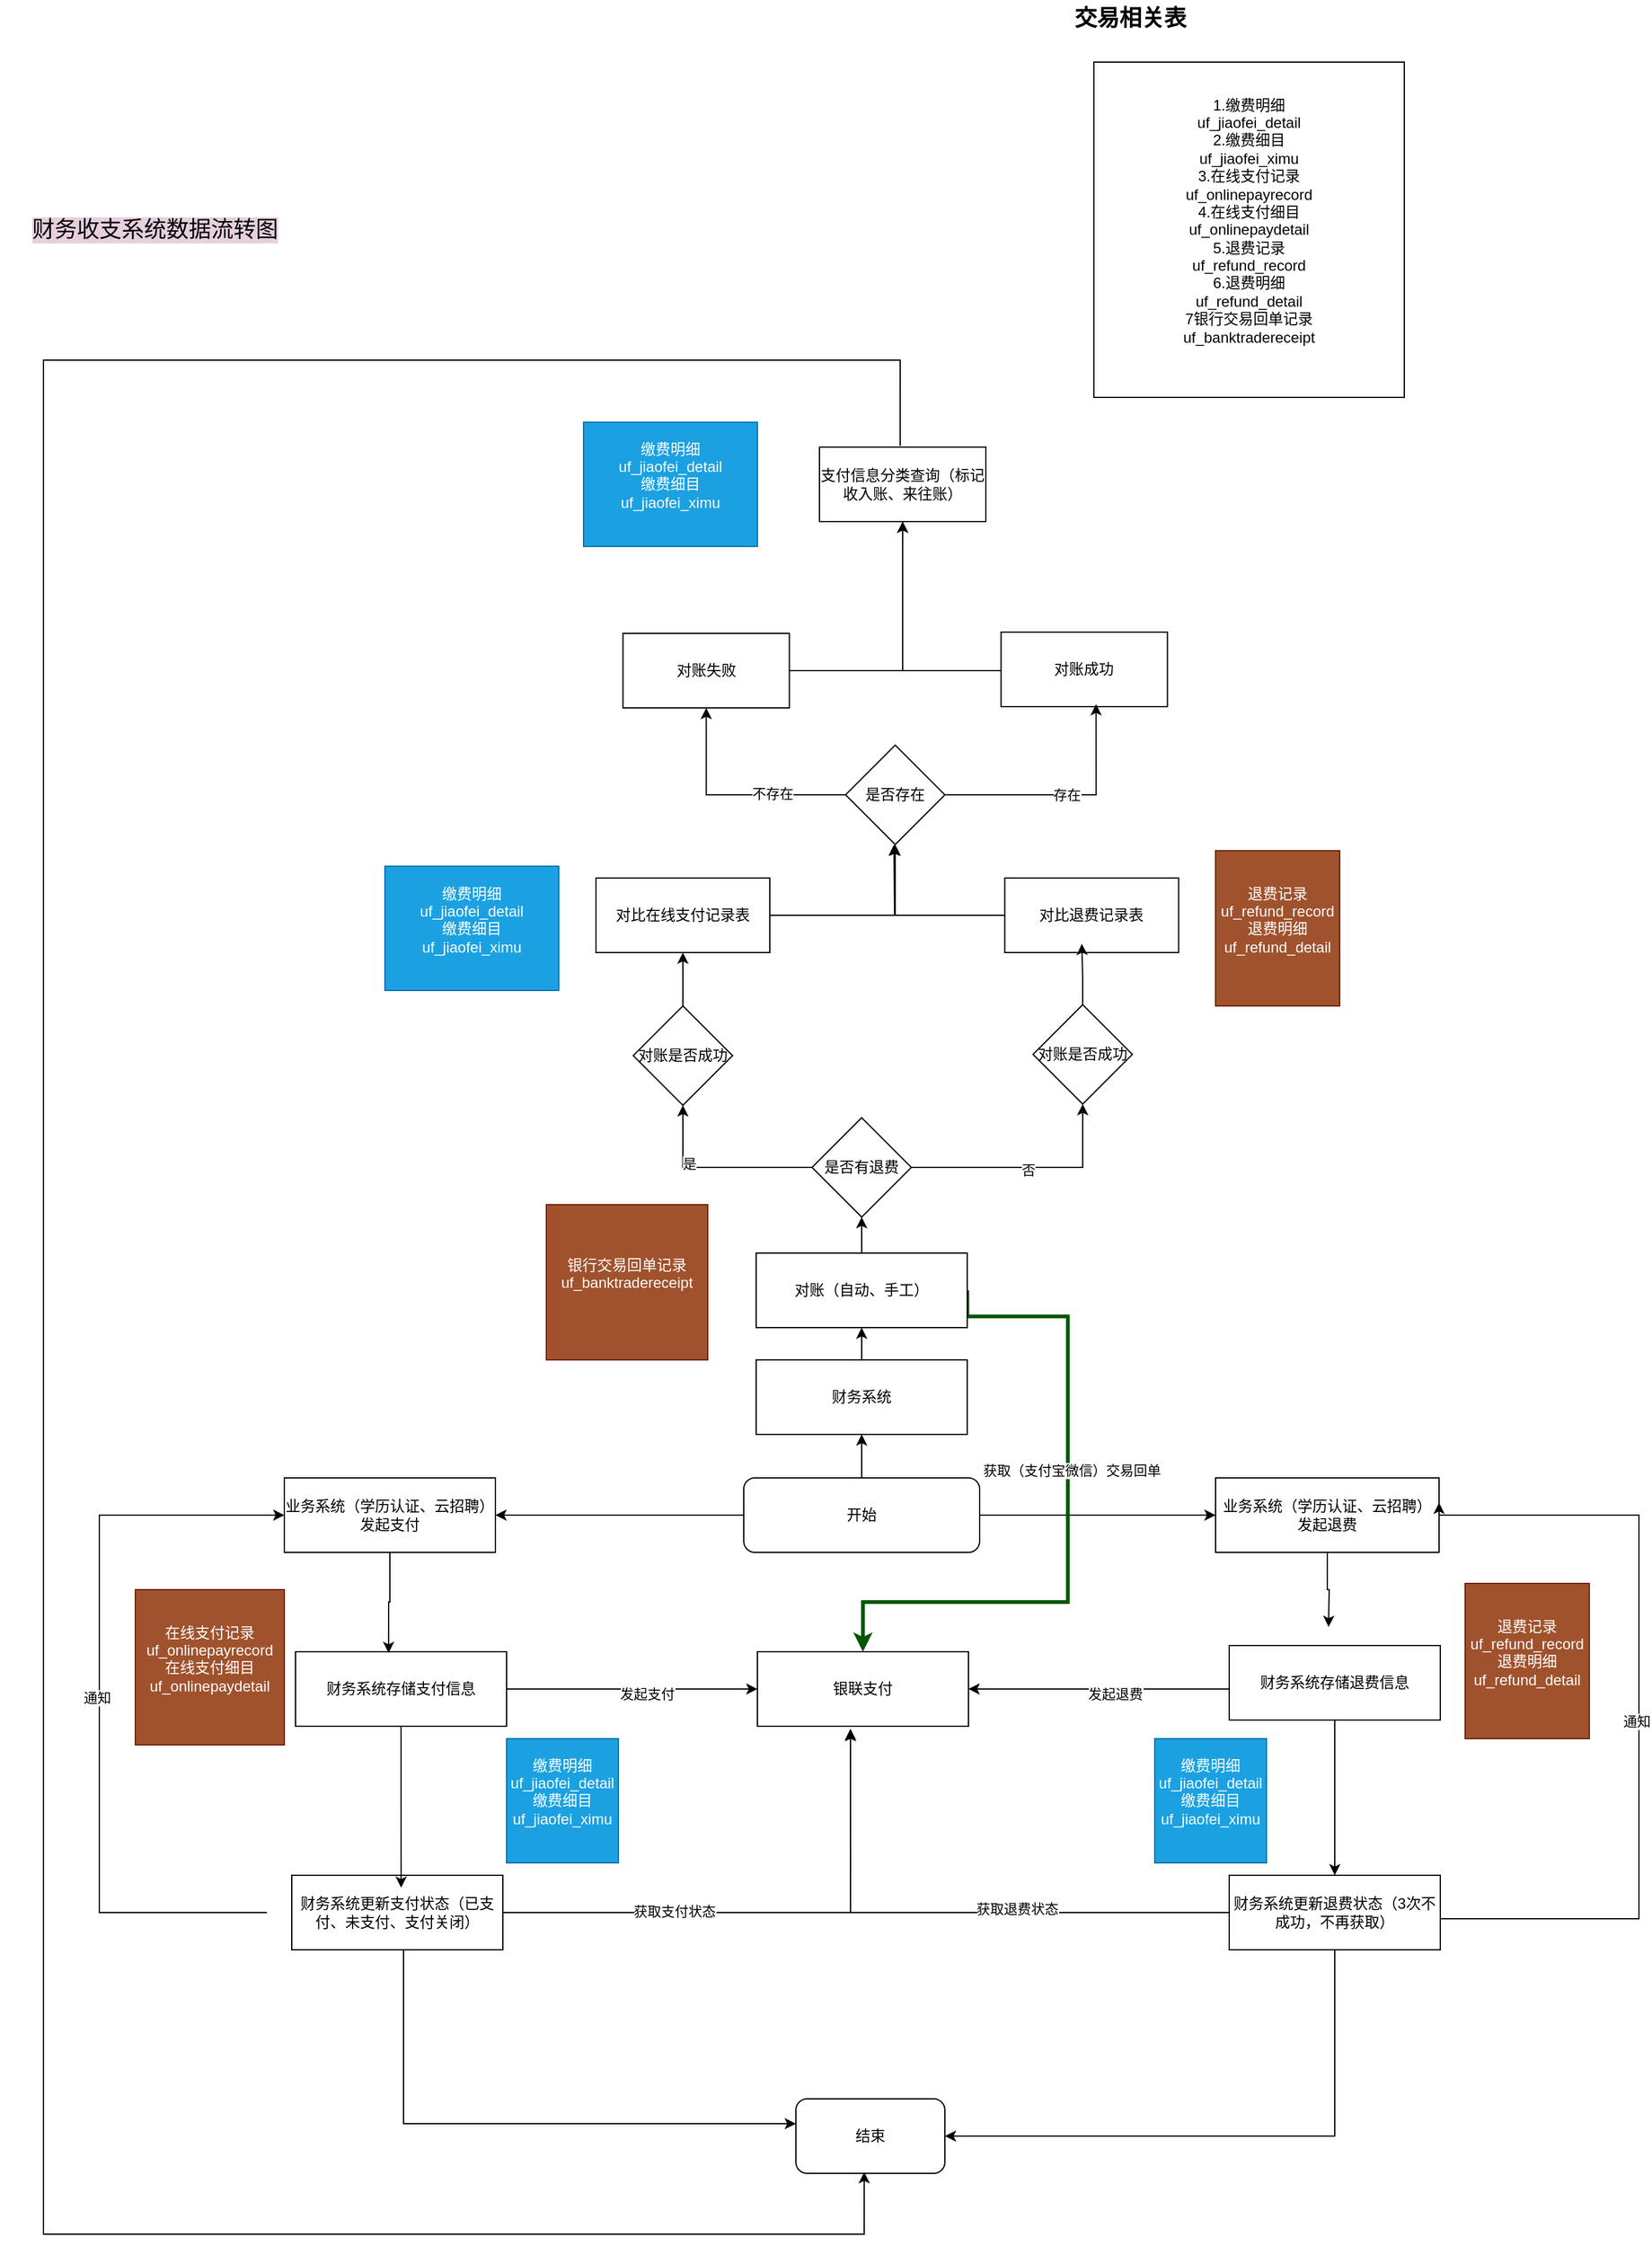 <mxfile version="24.2.5" type="github">
  <diagram name="第 1 页" id="xtZ3JJa1oMo9SXhtJ2GA">
    <mxGraphModel dx="2081" dy="1913" grid="1" gridSize="10" guides="1" tooltips="1" connect="1" arrows="1" fold="1" page="1" pageScale="1" pageWidth="827" pageHeight="1169" math="0" shadow="0">
      <root>
        <mxCell id="0" />
        <mxCell id="1" parent="0" />
        <mxCell id="sC5ILcbRd69KUFXTFvBp-6" style="edgeStyle=orthogonalEdgeStyle;rounded=0;orthogonalLoop=1;jettySize=auto;html=1;" parent="1" source="sC5ILcbRd69KUFXTFvBp-1" target="sC5ILcbRd69KUFXTFvBp-2" edge="1">
          <mxGeometry relative="1" as="geometry" />
        </mxCell>
        <mxCell id="sC5ILcbRd69KUFXTFvBp-7" style="edgeStyle=orthogonalEdgeStyle;rounded=0;orthogonalLoop=1;jettySize=auto;html=1;" parent="1" source="sC5ILcbRd69KUFXTFvBp-1" target="sC5ILcbRd69KUFXTFvBp-4" edge="1">
          <mxGeometry relative="1" as="geometry" />
        </mxCell>
        <mxCell id="sC5ILcbRd69KUFXTFvBp-82" style="edgeStyle=orthogonalEdgeStyle;rounded=0;orthogonalLoop=1;jettySize=auto;html=1;" parent="1" source="sC5ILcbRd69KUFXTFvBp-1" target="sC5ILcbRd69KUFXTFvBp-79" edge="1">
          <mxGeometry relative="1" as="geometry" />
        </mxCell>
        <mxCell id="sC5ILcbRd69KUFXTFvBp-1" value="开始" style="rounded=1;whiteSpace=wrap;html=1;" parent="1" vertex="1">
          <mxGeometry x="299" y="390" width="190" height="60" as="geometry" />
        </mxCell>
        <mxCell id="sC5ILcbRd69KUFXTFvBp-61" style="edgeStyle=orthogonalEdgeStyle;rounded=0;orthogonalLoop=1;jettySize=auto;html=1;" parent="1" source="sC5ILcbRd69KUFXTFvBp-2" edge="1">
          <mxGeometry relative="1" as="geometry">
            <mxPoint x="770" y="510" as="targetPoint" />
          </mxGeometry>
        </mxCell>
        <mxCell id="sC5ILcbRd69KUFXTFvBp-2" value="业务系统（学历认证、云招聘）发起退费" style="rounded=0;whiteSpace=wrap;html=1;" parent="1" vertex="1">
          <mxGeometry x="679" y="390" width="180" height="60" as="geometry" />
        </mxCell>
        <mxCell id="sC5ILcbRd69KUFXTFvBp-4" value="业务系统（学历认证、云招聘）发起支付" style="rounded=0;whiteSpace=wrap;html=1;" parent="1" vertex="1">
          <mxGeometry x="-71" y="390" width="170" height="60" as="geometry" />
        </mxCell>
        <mxCell id="sC5ILcbRd69KUFXTFvBp-5" value="银联支付" style="rounded=0;whiteSpace=wrap;html=1;" parent="1" vertex="1">
          <mxGeometry x="310" y="530" width="170" height="60" as="geometry" />
        </mxCell>
        <mxCell id="sC5ILcbRd69KUFXTFvBp-45" style="edgeStyle=orthogonalEdgeStyle;rounded=0;orthogonalLoop=1;jettySize=auto;html=1;entryX=0;entryY=0.5;entryDx=0;entryDy=0;" parent="1" source="sC5ILcbRd69KUFXTFvBp-10" target="sC5ILcbRd69KUFXTFvBp-5" edge="1">
          <mxGeometry relative="1" as="geometry" />
        </mxCell>
        <mxCell id="sC5ILcbRd69KUFXTFvBp-46" value="发起支付" style="edgeLabel;html=1;align=center;verticalAlign=middle;resizable=0;points=[];" parent="sC5ILcbRd69KUFXTFvBp-45" vertex="1" connectable="0">
          <mxGeometry x="0.114" y="-4" relative="1" as="geometry">
            <mxPoint as="offset" />
          </mxGeometry>
        </mxCell>
        <mxCell id="sC5ILcbRd69KUFXTFvBp-10" value="财务系统存储支付信息" style="rounded=0;whiteSpace=wrap;html=1;" parent="1" vertex="1">
          <mxGeometry x="-62" y="530" width="170" height="60" as="geometry" />
        </mxCell>
        <mxCell id="sC5ILcbRd69KUFXTFvBp-56" style="edgeStyle=orthogonalEdgeStyle;rounded=0;orthogonalLoop=1;jettySize=auto;html=1;" parent="1" source="sC5ILcbRd69KUFXTFvBp-12" target="sC5ILcbRd69KUFXTFvBp-15" edge="1">
          <mxGeometry relative="1" as="geometry">
            <mxPoint x="410" y="990" as="targetPoint" />
            <Array as="points">
              <mxPoint x="25" y="910" />
            </Array>
          </mxGeometry>
        </mxCell>
        <mxCell id="sC5ILcbRd69KUFXTFvBp-71" style="edgeStyle=orthogonalEdgeStyle;rounded=0;orthogonalLoop=1;jettySize=auto;html=1;" parent="1" target="sC5ILcbRd69KUFXTFvBp-4" edge="1">
          <mxGeometry relative="1" as="geometry">
            <mxPoint x="-85" y="740" as="sourcePoint" />
            <mxPoint x="-91" y="420" as="targetPoint" />
            <Array as="points">
              <mxPoint x="-220" y="740" />
              <mxPoint x="-220" y="420" />
            </Array>
          </mxGeometry>
        </mxCell>
        <mxCell id="sC5ILcbRd69KUFXTFvBp-72" value="通知" style="edgeLabel;html=1;align=center;verticalAlign=middle;resizable=0;points=[];" parent="sC5ILcbRd69KUFXTFvBp-71" vertex="1" connectable="0">
          <mxGeometry x="0.021" y="2" relative="1" as="geometry">
            <mxPoint as="offset" />
          </mxGeometry>
        </mxCell>
        <mxCell id="sC5ILcbRd69KUFXTFvBp-12" value="财务系统更新支付状态（已支付、未支付、支付关闭）" style="rounded=0;whiteSpace=wrap;html=1;" parent="1" vertex="1">
          <mxGeometry x="-65" y="710" width="170" height="60" as="geometry" />
        </mxCell>
        <mxCell id="sC5ILcbRd69KUFXTFvBp-15" value="结束" style="rounded=1;whiteSpace=wrap;html=1;" parent="1" vertex="1">
          <mxGeometry x="341" y="890" width="120" height="60" as="geometry" />
        </mxCell>
        <mxCell id="sC5ILcbRd69KUFXTFvBp-47" style="edgeStyle=orthogonalEdgeStyle;rounded=0;orthogonalLoop=1;jettySize=auto;html=1;entryX=1;entryY=0.5;entryDx=0;entryDy=0;" parent="1" source="sC5ILcbRd69KUFXTFvBp-31" target="sC5ILcbRd69KUFXTFvBp-5" edge="1">
          <mxGeometry relative="1" as="geometry">
            <Array as="points">
              <mxPoint x="640" y="560" />
              <mxPoint x="640" y="560" />
            </Array>
          </mxGeometry>
        </mxCell>
        <mxCell id="sC5ILcbRd69KUFXTFvBp-48" value="发起退费" style="edgeLabel;html=1;align=center;verticalAlign=middle;resizable=0;points=[];" parent="sC5ILcbRd69KUFXTFvBp-47" vertex="1" connectable="0">
          <mxGeometry x="-0.122" y="4" relative="1" as="geometry">
            <mxPoint as="offset" />
          </mxGeometry>
        </mxCell>
        <mxCell id="sC5ILcbRd69KUFXTFvBp-59" style="edgeStyle=orthogonalEdgeStyle;rounded=0;orthogonalLoop=1;jettySize=auto;html=1;" parent="1" source="sC5ILcbRd69KUFXTFvBp-31" target="sC5ILcbRd69KUFXTFvBp-49" edge="1">
          <mxGeometry relative="1" as="geometry" />
        </mxCell>
        <mxCell id="sC5ILcbRd69KUFXTFvBp-31" value="财务系统存储退费信息" style="rounded=0;whiteSpace=wrap;html=1;" parent="1" vertex="1">
          <mxGeometry x="690" y="525" width="170" height="60" as="geometry" />
        </mxCell>
        <mxCell id="sC5ILcbRd69KUFXTFvBp-70" style="edgeStyle=orthogonalEdgeStyle;rounded=0;orthogonalLoop=1;jettySize=auto;html=1;entryX=0.5;entryY=1;entryDx=0;entryDy=0;exitX=0.522;exitY=0;exitDx=0;exitDy=0;exitPerimeter=0;" parent="1" edge="1">
          <mxGeometry relative="1" as="geometry">
            <mxPoint x="424.978" y="-441" as="sourcePoint" />
            <mxPoint x="396.03" y="949" as="targetPoint" />
            <Array as="points">
              <mxPoint x="425" y="-510" />
              <mxPoint x="-265" y="-510" />
              <mxPoint x="-265" y="999" />
              <mxPoint x="396" y="999" />
            </Array>
          </mxGeometry>
        </mxCell>
        <mxCell id="sC5ILcbRd69KUFXTFvBp-33" value="支付信息分类查询（标记收入账、来往账）" style="rounded=0;whiteSpace=wrap;html=1;" parent="1" vertex="1">
          <mxGeometry x="360" y="-440" width="134" height="60" as="geometry" />
        </mxCell>
        <mxCell id="sC5ILcbRd69KUFXTFvBp-64" style="edgeStyle=orthogonalEdgeStyle;rounded=0;orthogonalLoop=1;jettySize=auto;html=1;exitX=1;exitY=0.5;exitDx=0;exitDy=0;entryX=0.5;entryY=1;entryDx=0;entryDy=0;" parent="1" source="sC5ILcbRd69KUFXTFvBp-34" target="sC5ILcbRd69KUFXTFvBp-44" edge="1">
          <mxGeometry relative="1" as="geometry" />
        </mxCell>
        <mxCell id="sC5ILcbRd69KUFXTFvBp-92" value="否" style="edgeLabel;html=1;align=center;verticalAlign=middle;resizable=0;points=[];" parent="sC5ILcbRd69KUFXTFvBp-64" vertex="1" connectable="0">
          <mxGeometry x="-0.009" y="-2" relative="1" as="geometry">
            <mxPoint as="offset" />
          </mxGeometry>
        </mxCell>
        <mxCell id="sC5ILcbRd69KUFXTFvBp-65" style="edgeStyle=orthogonalEdgeStyle;rounded=0;orthogonalLoop=1;jettySize=auto;html=1;" parent="1" source="sC5ILcbRd69KUFXTFvBp-34" target="sC5ILcbRd69KUFXTFvBp-42" edge="1">
          <mxGeometry relative="1" as="geometry" />
        </mxCell>
        <mxCell id="sC5ILcbRd69KUFXTFvBp-93" value="是" style="edgeLabel;html=1;align=center;verticalAlign=middle;resizable=0;points=[];" parent="sC5ILcbRd69KUFXTFvBp-65" vertex="1" connectable="0">
          <mxGeometry x="0.29" y="-3" relative="1" as="geometry">
            <mxPoint as="offset" />
          </mxGeometry>
        </mxCell>
        <mxCell id="sC5ILcbRd69KUFXTFvBp-34" value="是否有退费" style="rhombus;whiteSpace=wrap;html=1;" parent="1" vertex="1">
          <mxGeometry x="354" y="100" width="80" height="80" as="geometry" />
        </mxCell>
        <mxCell id="sC5ILcbRd69KUFXTFvBp-68" style="edgeStyle=orthogonalEdgeStyle;rounded=0;orthogonalLoop=1;jettySize=auto;html=1;entryX=0.5;entryY=1;entryDx=0;entryDy=0;" parent="1" source="sC5ILcbRd69KUFXTFvBp-38" target="sC5ILcbRd69KUFXTFvBp-33" edge="1">
          <mxGeometry relative="1" as="geometry">
            <Array as="points">
              <mxPoint x="427" y="-260" />
            </Array>
          </mxGeometry>
        </mxCell>
        <mxCell id="sC5ILcbRd69KUFXTFvBp-38" value="对账成功" style="rounded=0;whiteSpace=wrap;html=1;" parent="1" vertex="1">
          <mxGeometry x="506.25" y="-291" width="134" height="60" as="geometry" />
        </mxCell>
        <mxCell id="sC5ILcbRd69KUFXTFvBp-101" style="edgeStyle=orthogonalEdgeStyle;rounded=0;orthogonalLoop=1;jettySize=auto;html=1;" parent="1" source="sC5ILcbRd69KUFXTFvBp-42" target="sC5ILcbRd69KUFXTFvBp-95" edge="1">
          <mxGeometry relative="1" as="geometry" />
        </mxCell>
        <mxCell id="sC5ILcbRd69KUFXTFvBp-42" value="对账是否成功" style="rhombus;whiteSpace=wrap;html=1;" parent="1" vertex="1">
          <mxGeometry x="210" y="10" width="80" height="80" as="geometry" />
        </mxCell>
        <mxCell id="sC5ILcbRd69KUFXTFvBp-44" value="对账是否成功" style="rhombus;whiteSpace=wrap;html=1;" parent="1" vertex="1">
          <mxGeometry x="532" y="9" width="80" height="80" as="geometry" />
        </mxCell>
        <mxCell id="sC5ILcbRd69KUFXTFvBp-57" style="edgeStyle=orthogonalEdgeStyle;rounded=0;orthogonalLoop=1;jettySize=auto;html=1;entryX=1;entryY=0.5;entryDx=0;entryDy=0;" parent="1" source="sC5ILcbRd69KUFXTFvBp-49" target="sC5ILcbRd69KUFXTFvBp-15" edge="1">
          <mxGeometry relative="1" as="geometry">
            <Array as="points">
              <mxPoint x="775" y="920" />
            </Array>
          </mxGeometry>
        </mxCell>
        <mxCell id="sC5ILcbRd69KUFXTFvBp-73" style="edgeStyle=orthogonalEdgeStyle;rounded=0;orthogonalLoop=1;jettySize=auto;html=1;entryX=1;entryY=0.25;entryDx=0;entryDy=0;" parent="1" edge="1">
          <mxGeometry relative="1" as="geometry">
            <mxPoint x="860" y="745" as="sourcePoint" />
            <mxPoint x="859" y="410" as="targetPoint" />
            <Array as="points">
              <mxPoint x="1020" y="745" />
              <mxPoint x="1020" y="420" />
              <mxPoint x="859" y="420" />
            </Array>
          </mxGeometry>
        </mxCell>
        <mxCell id="sC5ILcbRd69KUFXTFvBp-74" value="通知" style="edgeLabel;html=1;align=center;verticalAlign=middle;resizable=0;points=[];" parent="sC5ILcbRd69KUFXTFvBp-73" vertex="1" connectable="0">
          <mxGeometry x="-0.026" y="2" relative="1" as="geometry">
            <mxPoint as="offset" />
          </mxGeometry>
        </mxCell>
        <mxCell id="sC5ILcbRd69KUFXTFvBp-49" value="财务系统更新退费状态（3次不成功，不再获取）" style="rounded=0;whiteSpace=wrap;html=1;" parent="1" vertex="1">
          <mxGeometry x="690" y="710" width="170" height="60" as="geometry" />
        </mxCell>
        <mxCell id="sC5ILcbRd69KUFXTFvBp-50" style="edgeStyle=orthogonalEdgeStyle;rounded=0;orthogonalLoop=1;jettySize=auto;html=1;entryX=0.441;entryY=1.05;entryDx=0;entryDy=0;entryPerimeter=0;" parent="1" source="sC5ILcbRd69KUFXTFvBp-49" target="sC5ILcbRd69KUFXTFvBp-5" edge="1">
          <mxGeometry relative="1" as="geometry" />
        </mxCell>
        <mxCell id="sC5ILcbRd69KUFXTFvBp-51" value="获取退费状态" style="edgeLabel;html=1;align=center;verticalAlign=middle;resizable=0;points=[];" parent="sC5ILcbRd69KUFXTFvBp-50" vertex="1" connectable="0">
          <mxGeometry x="-0.242" y="-3" relative="1" as="geometry">
            <mxPoint as="offset" />
          </mxGeometry>
        </mxCell>
        <mxCell id="sC5ILcbRd69KUFXTFvBp-52" style="edgeStyle=orthogonalEdgeStyle;rounded=0;orthogonalLoop=1;jettySize=auto;html=1;entryX=0.441;entryY=1.033;entryDx=0;entryDy=0;entryPerimeter=0;" parent="1" source="sC5ILcbRd69KUFXTFvBp-12" target="sC5ILcbRd69KUFXTFvBp-5" edge="1">
          <mxGeometry relative="1" as="geometry" />
        </mxCell>
        <mxCell id="sC5ILcbRd69KUFXTFvBp-53" value="获取支付状态" style="edgeLabel;html=1;align=center;verticalAlign=middle;resizable=0;points=[];" parent="sC5ILcbRd69KUFXTFvBp-52" vertex="1" connectable="0">
          <mxGeometry x="-0.357" y="1" relative="1" as="geometry">
            <mxPoint as="offset" />
          </mxGeometry>
        </mxCell>
        <mxCell id="sC5ILcbRd69KUFXTFvBp-60" style="edgeStyle=orthogonalEdgeStyle;rounded=0;orthogonalLoop=1;jettySize=auto;html=1;entryX=0.441;entryY=0.017;entryDx=0;entryDy=0;entryPerimeter=0;" parent="1" source="sC5ILcbRd69KUFXTFvBp-4" target="sC5ILcbRd69KUFXTFvBp-10" edge="1">
          <mxGeometry relative="1" as="geometry" />
        </mxCell>
        <mxCell id="sC5ILcbRd69KUFXTFvBp-76" style="edgeStyle=orthogonalEdgeStyle;rounded=0;orthogonalLoop=1;jettySize=auto;html=1;exitX=1;exitY=0.5;exitDx=0;exitDy=0;fillColor=#008a00;strokeColor=#005700;strokeWidth=3;" parent="1" source="sC5ILcbRd69KUFXTFvBp-62" target="sC5ILcbRd69KUFXTFvBp-5" edge="1">
          <mxGeometry relative="1" as="geometry">
            <Array as="points">
              <mxPoint x="479" y="260" />
              <mxPoint x="560" y="260" />
              <mxPoint x="560" y="490" />
              <mxPoint x="395" y="490" />
            </Array>
          </mxGeometry>
        </mxCell>
        <mxCell id="sC5ILcbRd69KUFXTFvBp-77" value="获取（支付宝微信）交易回单" style="edgeLabel;html=1;align=center;verticalAlign=middle;resizable=0;points=[];" parent="sC5ILcbRd69KUFXTFvBp-76" vertex="1" connectable="0">
          <mxGeometry x="-0.345" y="4" relative="1" as="geometry">
            <mxPoint x="-1" y="50" as="offset" />
          </mxGeometry>
        </mxCell>
        <mxCell id="sC5ILcbRd69KUFXTFvBp-113" style="edgeStyle=orthogonalEdgeStyle;rounded=0;orthogonalLoop=1;jettySize=auto;html=1;" parent="1" source="sC5ILcbRd69KUFXTFvBp-62" target="sC5ILcbRd69KUFXTFvBp-34" edge="1">
          <mxGeometry relative="1" as="geometry" />
        </mxCell>
        <mxCell id="sC5ILcbRd69KUFXTFvBp-62" value="对账（自动、手工）" style="rounded=0;whiteSpace=wrap;html=1;" parent="1" vertex="1">
          <mxGeometry x="309" y="209" width="170" height="60" as="geometry" />
        </mxCell>
        <mxCell id="sC5ILcbRd69KUFXTFvBp-80" style="edgeStyle=orthogonalEdgeStyle;rounded=0;orthogonalLoop=1;jettySize=auto;html=1;entryX=0.5;entryY=1;entryDx=0;entryDy=0;" parent="1" source="sC5ILcbRd69KUFXTFvBp-79" target="sC5ILcbRd69KUFXTFvBp-62" edge="1">
          <mxGeometry relative="1" as="geometry" />
        </mxCell>
        <mxCell id="sC5ILcbRd69KUFXTFvBp-79" value="财务系统" style="rounded=0;whiteSpace=wrap;html=1;" parent="1" vertex="1">
          <mxGeometry x="309" y="295" width="170" height="60" as="geometry" />
        </mxCell>
        <mxCell id="sC5ILcbRd69KUFXTFvBp-83" style="edgeStyle=orthogonalEdgeStyle;rounded=0;orthogonalLoop=1;jettySize=auto;html=1;entryX=0.518;entryY=0.167;entryDx=0;entryDy=0;entryPerimeter=0;" parent="1" source="sC5ILcbRd69KUFXTFvBp-10" target="sC5ILcbRd69KUFXTFvBp-12" edge="1">
          <mxGeometry relative="1" as="geometry" />
        </mxCell>
        <mxCell id="sC5ILcbRd69KUFXTFvBp-84" value="&lt;div&gt;在线支付记录&lt;br&gt;&lt;/div&gt;&lt;div&gt;uf_onlinepayrecord&lt;/div&gt;&lt;div&gt;在线支付细目&lt;/div&gt;&lt;div&gt;uf_onlinepaydetail&lt;br&gt;&lt;div&gt;&lt;br&gt;&lt;/div&gt;&lt;/div&gt;" style="text;html=1;align=center;verticalAlign=middle;whiteSpace=wrap;rounded=0;fillColor=#a0522d;fontColor=#ffffff;strokeColor=#6D1F00;" parent="1" vertex="1">
          <mxGeometry x="-191" y="480" width="120" height="125" as="geometry" />
        </mxCell>
        <mxCell id="sC5ILcbRd69KUFXTFvBp-85" value="&lt;div&gt;退费记录&lt;br&gt;&lt;/div&gt;&lt;div&gt;uf_refund_record&lt;/div&gt;&lt;div&gt;退费明细&lt;br&gt;&lt;/div&gt;&lt;div&gt;uf_refund_detail&lt;br&gt;&lt;div&gt;&lt;br&gt;&lt;/div&gt;&lt;/div&gt;" style="text;html=1;align=center;verticalAlign=middle;whiteSpace=wrap;rounded=0;fillColor=#a0522d;fontColor=#ffffff;strokeColor=#6D1F00;" parent="1" vertex="1">
          <mxGeometry x="880" y="475" width="100" height="125" as="geometry" />
        </mxCell>
        <mxCell id="sC5ILcbRd69KUFXTFvBp-86" value="&lt;div&gt;缴费明细&lt;br&gt;&lt;/div&gt;&lt;div&gt;uf_jiaofei_detail缴费细目&lt;/div&gt;&lt;div&gt;uf_jiaofei_ximu&lt;br&gt;&lt;/div&gt;&lt;div&gt;&lt;div&gt;&lt;br&gt;&lt;/div&gt;&lt;/div&gt;" style="text;html=1;align=center;verticalAlign=middle;whiteSpace=wrap;rounded=0;fillColor=#1ba1e2;fontColor=#ffffff;strokeColor=#006EAF;" parent="1" vertex="1">
          <mxGeometry x="108" y="600" width="90" height="100" as="geometry" />
        </mxCell>
        <mxCell id="sC5ILcbRd69KUFXTFvBp-87" value="&lt;div&gt;缴费明细&lt;br&gt;&lt;/div&gt;&lt;div&gt;uf_jiaofei_detail缴费细目&lt;/div&gt;&lt;div&gt;uf_jiaofei_ximu&lt;br&gt;&lt;/div&gt;&lt;div&gt;&lt;div&gt;&lt;br&gt;&lt;/div&gt;&lt;/div&gt;" style="text;html=1;align=center;verticalAlign=middle;whiteSpace=wrap;rounded=0;fillColor=#1ba1e2;fontColor=#ffffff;strokeColor=#006EAF;" parent="1" vertex="1">
          <mxGeometry x="630" y="600" width="90" height="100" as="geometry" />
        </mxCell>
        <mxCell id="sC5ILcbRd69KUFXTFvBp-88" value="银行交易回单记录&lt;div&gt;uf_banktradereceipt&lt;br&gt;&lt;/div&gt;&lt;div&gt;&lt;br&gt;&lt;/div&gt;" style="text;html=1;align=center;verticalAlign=middle;whiteSpace=wrap;rounded=0;fillColor=#a0522d;fontColor=#ffffff;strokeColor=#6D1F00;" parent="1" vertex="1">
          <mxGeometry x="140" y="170" width="130" height="125" as="geometry" />
        </mxCell>
        <mxCell id="sC5ILcbRd69KUFXTFvBp-91" value="&lt;div&gt;缴费明细&lt;br&gt;&lt;/div&gt;&lt;div&gt;uf_jiaofei_detail&lt;/div&gt;&lt;div&gt;缴费细目&lt;/div&gt;&lt;div&gt;uf_jiaofei_ximu&lt;br&gt;&lt;/div&gt;&lt;div&gt;&lt;div&gt;&lt;br&gt;&lt;/div&gt;&lt;/div&gt;" style="text;html=1;align=center;verticalAlign=middle;whiteSpace=wrap;rounded=0;fillColor=#1ba1e2;fontColor=#ffffff;strokeColor=#006EAF;" parent="1" vertex="1">
          <mxGeometry x="170" y="-460" width="140" height="100" as="geometry" />
        </mxCell>
        <mxCell id="sC5ILcbRd69KUFXTFvBp-116" style="edgeStyle=orthogonalEdgeStyle;rounded=0;orthogonalLoop=1;jettySize=auto;html=1;entryX=0.5;entryY=1;entryDx=0;entryDy=0;" parent="1" source="sC5ILcbRd69KUFXTFvBp-94" target="sC5ILcbRd69KUFXTFvBp-33" edge="1">
          <mxGeometry relative="1" as="geometry" />
        </mxCell>
        <mxCell id="sC5ILcbRd69KUFXTFvBp-94" value="对账失败" style="rounded=0;whiteSpace=wrap;html=1;" parent="1" vertex="1">
          <mxGeometry x="201.75" y="-290" width="134" height="60" as="geometry" />
        </mxCell>
        <mxCell id="sC5ILcbRd69KUFXTFvBp-106" style="edgeStyle=orthogonalEdgeStyle;rounded=0;orthogonalLoop=1;jettySize=auto;html=1;" parent="1" source="sC5ILcbRd69KUFXTFvBp-95" edge="1">
          <mxGeometry relative="1" as="geometry">
            <mxPoint x="420" y="-120" as="targetPoint" />
          </mxGeometry>
        </mxCell>
        <mxCell id="sC5ILcbRd69KUFXTFvBp-95" value="对比在线支付记录表" style="rounded=0;whiteSpace=wrap;html=1;" parent="1" vertex="1">
          <mxGeometry x="180" y="-93" width="140" height="60" as="geometry" />
        </mxCell>
        <mxCell id="sC5ILcbRd69KUFXTFvBp-99" style="edgeStyle=orthogonalEdgeStyle;rounded=0;orthogonalLoop=1;jettySize=auto;html=1;" parent="1" source="sC5ILcbRd69KUFXTFvBp-96" target="sC5ILcbRd69KUFXTFvBp-94" edge="1">
          <mxGeometry relative="1" as="geometry" />
        </mxCell>
        <mxCell id="sC5ILcbRd69KUFXTFvBp-100" value="不存在" style="edgeLabel;html=1;align=center;verticalAlign=middle;resizable=0;points=[];" parent="sC5ILcbRd69KUFXTFvBp-99" vertex="1" connectable="0">
          <mxGeometry x="-0.35" y="-1" relative="1" as="geometry">
            <mxPoint as="offset" />
          </mxGeometry>
        </mxCell>
        <mxCell id="sC5ILcbRd69KUFXTFvBp-96" value="是否存在" style="rhombus;whiteSpace=wrap;html=1;" parent="1" vertex="1">
          <mxGeometry x="381" y="-200" width="80" height="80" as="geometry" />
        </mxCell>
        <mxCell id="sC5ILcbRd69KUFXTFvBp-97" style="edgeStyle=orthogonalEdgeStyle;rounded=0;orthogonalLoop=1;jettySize=auto;html=1;entryX=0.571;entryY=0.967;entryDx=0;entryDy=0;entryPerimeter=0;" parent="1" source="sC5ILcbRd69KUFXTFvBp-96" target="sC5ILcbRd69KUFXTFvBp-38" edge="1">
          <mxGeometry relative="1" as="geometry" />
        </mxCell>
        <mxCell id="sC5ILcbRd69KUFXTFvBp-98" value="存在" style="edgeLabel;html=1;align=center;verticalAlign=middle;resizable=0;points=[];" parent="sC5ILcbRd69KUFXTFvBp-97" vertex="1" connectable="0">
          <mxGeometry x="-0.007" relative="1" as="geometry">
            <mxPoint x="1" as="offset" />
          </mxGeometry>
        </mxCell>
        <mxCell id="sC5ILcbRd69KUFXTFvBp-105" style="edgeStyle=orthogonalEdgeStyle;rounded=0;orthogonalLoop=1;jettySize=auto;html=1;" parent="1" source="sC5ILcbRd69KUFXTFvBp-103" target="sC5ILcbRd69KUFXTFvBp-96" edge="1">
          <mxGeometry relative="1" as="geometry" />
        </mxCell>
        <mxCell id="sC5ILcbRd69KUFXTFvBp-103" value="对比退费记录表" style="rounded=0;whiteSpace=wrap;html=1;" parent="1" vertex="1">
          <mxGeometry x="509.25" y="-93" width="140" height="60" as="geometry" />
        </mxCell>
        <mxCell id="sC5ILcbRd69KUFXTFvBp-109" style="edgeStyle=orthogonalEdgeStyle;rounded=0;orthogonalLoop=1;jettySize=auto;html=1;entryX=0.443;entryY=0.883;entryDx=0;entryDy=0;entryPerimeter=0;" parent="1" source="sC5ILcbRd69KUFXTFvBp-44" target="sC5ILcbRd69KUFXTFvBp-103" edge="1">
          <mxGeometry relative="1" as="geometry" />
        </mxCell>
        <mxCell id="sC5ILcbRd69KUFXTFvBp-114" value="&lt;div&gt;缴费明细&lt;br&gt;&lt;/div&gt;&lt;div&gt;uf_jiaofei_detail&lt;/div&gt;&lt;div&gt;缴费细目&lt;/div&gt;&lt;div&gt;uf_jiaofei_ximu&lt;br&gt;&lt;/div&gt;&lt;div&gt;&lt;div&gt;&lt;br&gt;&lt;/div&gt;&lt;/div&gt;" style="text;html=1;align=center;verticalAlign=middle;whiteSpace=wrap;rounded=0;fillColor=#1ba1e2;fontColor=#ffffff;strokeColor=#006EAF;" parent="1" vertex="1">
          <mxGeometry x="10" y="-102.5" width="140" height="100" as="geometry" />
        </mxCell>
        <mxCell id="sC5ILcbRd69KUFXTFvBp-115" value="&lt;div&gt;退费记录&lt;br&gt;&lt;/div&gt;&lt;div&gt;uf_refund_record&lt;/div&gt;&lt;div&gt;退费明细&lt;br&gt;&lt;/div&gt;&lt;div&gt;uf_refund_detail&lt;br&gt;&lt;div&gt;&lt;br&gt;&lt;/div&gt;&lt;/div&gt;" style="text;html=1;align=center;verticalAlign=middle;whiteSpace=wrap;rounded=0;fillColor=#a0522d;fontColor=#ffffff;strokeColor=#6D1F00;" parent="1" vertex="1">
          <mxGeometry x="679" y="-115" width="100" height="125" as="geometry" />
        </mxCell>
        <mxCell id="sC5ILcbRd69KUFXTFvBp-117" value="&lt;div&gt;1.缴费明细&lt;br&gt;&lt;/div&gt;&lt;div&gt;uf_jiaofei_detail&lt;/div&gt;&lt;div&gt;2.缴费细目&lt;/div&gt;&lt;div&gt;uf_jiaofei_ximu&lt;br&gt;&lt;/div&gt;&lt;div&gt;&lt;div&gt;3.在线支付记录&lt;br&gt;&lt;/div&gt;&lt;div&gt;uf_onlinepayrecord&lt;/div&gt;&lt;div&gt;4.在线支付细目&lt;/div&gt;&lt;div&gt;uf_onlinepaydetail&lt;br&gt;&lt;div&gt;&lt;div&gt;5.退费记录&lt;br&gt;&lt;/div&gt;&lt;div&gt;uf_refund_record&lt;/div&gt;&lt;div&gt;6.退费明细&lt;br&gt;&lt;/div&gt;&lt;div&gt;uf_refund_detail&lt;br&gt;&lt;div&gt;7银行交易回单记录&lt;div&gt;uf_banktradereceipt&lt;br&gt;&lt;/div&gt;&lt;div&gt;&lt;br style=&quot;color: rgb(255, 255, 255);&quot;&gt;&lt;/div&gt;&lt;/div&gt;&lt;/div&gt;&lt;/div&gt;&lt;/div&gt;&lt;/div&gt;" style="rounded=0;whiteSpace=wrap;html=1;" parent="1" vertex="1">
          <mxGeometry x="581" y="-750" width="250" height="270" as="geometry" />
        </mxCell>
        <mxCell id="sC5ILcbRd69KUFXTFvBp-118" value="交易相关表" style="text;html=1;align=center;verticalAlign=middle;whiteSpace=wrap;rounded=0;fontSize=18;fontStyle=1" parent="1" vertex="1">
          <mxGeometry x="560" y="-800" width="101" height="30" as="geometry" />
        </mxCell>
        <mxCell id="2f0kZ879ZX2Uo774ZTOl-1" value="财务收支系统数据流转图" style="text;html=1;align=center;verticalAlign=middle;whiteSpace=wrap;rounded=0;fontSize=18;labelBackgroundColor=#E6D0DE;" vertex="1" parent="1">
          <mxGeometry x="-300" y="-655" width="250" height="80" as="geometry" />
        </mxCell>
      </root>
    </mxGraphModel>
  </diagram>
</mxfile>
